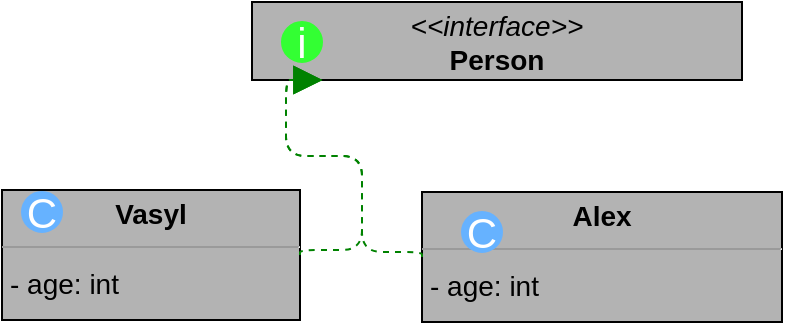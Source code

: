 <mxfile version="20.5.3" type="embed"><diagram id="3Blw2JXgEVKAdZqf9iE4" name="Страница — 1"><mxGraphModel dx="898" dy="833" grid="1" gridSize="10" guides="1" tooltips="1" connect="1" arrows="1" fold="1" page="0" pageScale="1" pageWidth="827" pageHeight="1169" background="none" math="0" shadow="0"><root><mxCell id="0"/><mxCell id="1" parent="0"/><mxCell id="node1" value="&lt;p style=&quot;margin:0px;margin-top:4px;text-align:center;&quot;&gt;&lt;b&gt;Alex&lt;/b&gt;&lt;/p&gt;&lt;hr size=&quot;1&quot;/&gt;&lt;p style=&quot;margin:0 0 0 4px;line-height:1.6;&quot;&gt;- age: int&lt;/p&gt;" style="verticalAlign=top;align=left;overflow=fill;fontSize=14;fontFamily=Helvetica;html=1;rounded=0;shadow=0;comic=0;labelBackgroundColor=none;strokeWidth=1;fillColor=#B3B3B3;" parent="1" vertex="1"><mxGeometry x="110" y="80" width="180" height="65" as="geometry"/></mxCell><mxCell id="node2" value="&lt;p style=&quot;margin:0px;margin-top:4px;text-align:center;&quot;&gt;&lt;i&gt;&amp;lt;&amp;lt;interface&amp;gt;&amp;gt;&lt;/i&gt;&lt;br/&gt;&lt;b&gt;Person&lt;/b&gt;&lt;/p&gt;&lt;hr size=&quot;1&quot;/&gt;" style="verticalAlign=top;align=left;overflow=fill;fontSize=14;fontFamily=Helvetica;html=1;rounded=0;shadow=0;comic=0;labelBackgroundColor=none;strokeWidth=1;fillColor=#B3B3B3;" parent="1" vertex="1"><mxGeometry x="25" y="-15" width="245" height="39" as="geometry"/></mxCell><mxCell id="node0" value="&lt;p style=&quot;margin:0px;margin-top:4px;text-align:center;&quot;&gt;&lt;b&gt;Vasyl&lt;/b&gt;&lt;/p&gt;&lt;hr size=&quot;1&quot;/&gt;&lt;p style=&quot;margin:0 0 0 4px;line-height:1.6;&quot;&gt;- age: int&lt;/p&gt;" style="verticalAlign=top;align=left;overflow=fill;fontSize=14;fontFamily=Helvetica;html=1;rounded=0;shadow=0;comic=0;labelBackgroundColor=none;strokeWidth=1;fillColor=#B3B3B3;" parent="1" vertex="1"><mxGeometry x="-100" y="79" width="149" height="65" as="geometry"/></mxCell><mxCell id="edge0" value="" style="html=1;rounded=1;edgeStyle=orthogonalEdgeStyle;dashed=1;startArrow=none;endArrow=block;endSize=12;strokeColor=#008200;exitX=0.000;exitY=0.500;exitDx=0;exitDy=0;entryX=0.143;entryY=1.001;entryDx=0;entryDy=0;" parent="1" source="node1" target="node2" edge="1"><mxGeometry width="50" height="50" relative="1" as="geometry"><Array as="points"><mxPoint x="80" y="110"/><mxPoint x="80" y="62"/><mxPoint x="42" y="62"/></Array></mxGeometry></mxCell><mxCell id="edge1" value="" style="html=1;rounded=1;edgeStyle=orthogonalEdgeStyle;dashed=1;startArrow=none;endArrow=block;endSize=12;strokeColor=#008200;exitX=1.000;exitY=0.500;exitDx=0;exitDy=0;entryX=0.143;entryY=1.001;entryDx=0;entryDy=0;" parent="1" source="node0" target="node2" edge="1"><mxGeometry width="50" height="50" relative="1" as="geometry"><Array as="points"><mxPoint x="80" y="109"/><mxPoint x="80" y="62"/><mxPoint x="42" y="62"/></Array></mxGeometry></mxCell><mxCell id="zhIedjfmJsOqNazhnCIG-1" value="&lt;font color=&quot;#ffffff&quot; style=&quot;font-size: 21px;&quot;&gt;i&lt;/font&gt;" style="ellipse;whiteSpace=wrap;html=1;aspect=fixed;fillColor=#33FF33;strokeColor=#33FF33;" parent="1" vertex="1"><mxGeometry x="40" y="-5" width="20" height="20" as="geometry"/></mxCell><mxCell id="zhIedjfmJsOqNazhnCIG-2" value="&lt;font style=&quot;font-size: 21px;&quot; color=&quot;#ffffff&quot;&gt;C&lt;/font&gt;" style="ellipse;whiteSpace=wrap;html=1;aspect=fixed;fillColor=#66B2FF;strokeColor=#66B2FF;" parent="1" vertex="1"><mxGeometry x="-90" y="80" width="20" height="20" as="geometry"/></mxCell><mxCell id="zhIedjfmJsOqNazhnCIG-3" value="&lt;font style=&quot;font-size: 21px;&quot; color=&quot;#ffffff&quot;&gt;C&lt;/font&gt;" style="ellipse;whiteSpace=wrap;html=1;aspect=fixed;fillColor=#66B2FF;strokeColor=#66B2FF;" parent="1" vertex="1"><mxGeometry x="130" y="90" width="20" height="20" as="geometry"/></mxCell></root></mxGraphModel></diagram></mxfile>